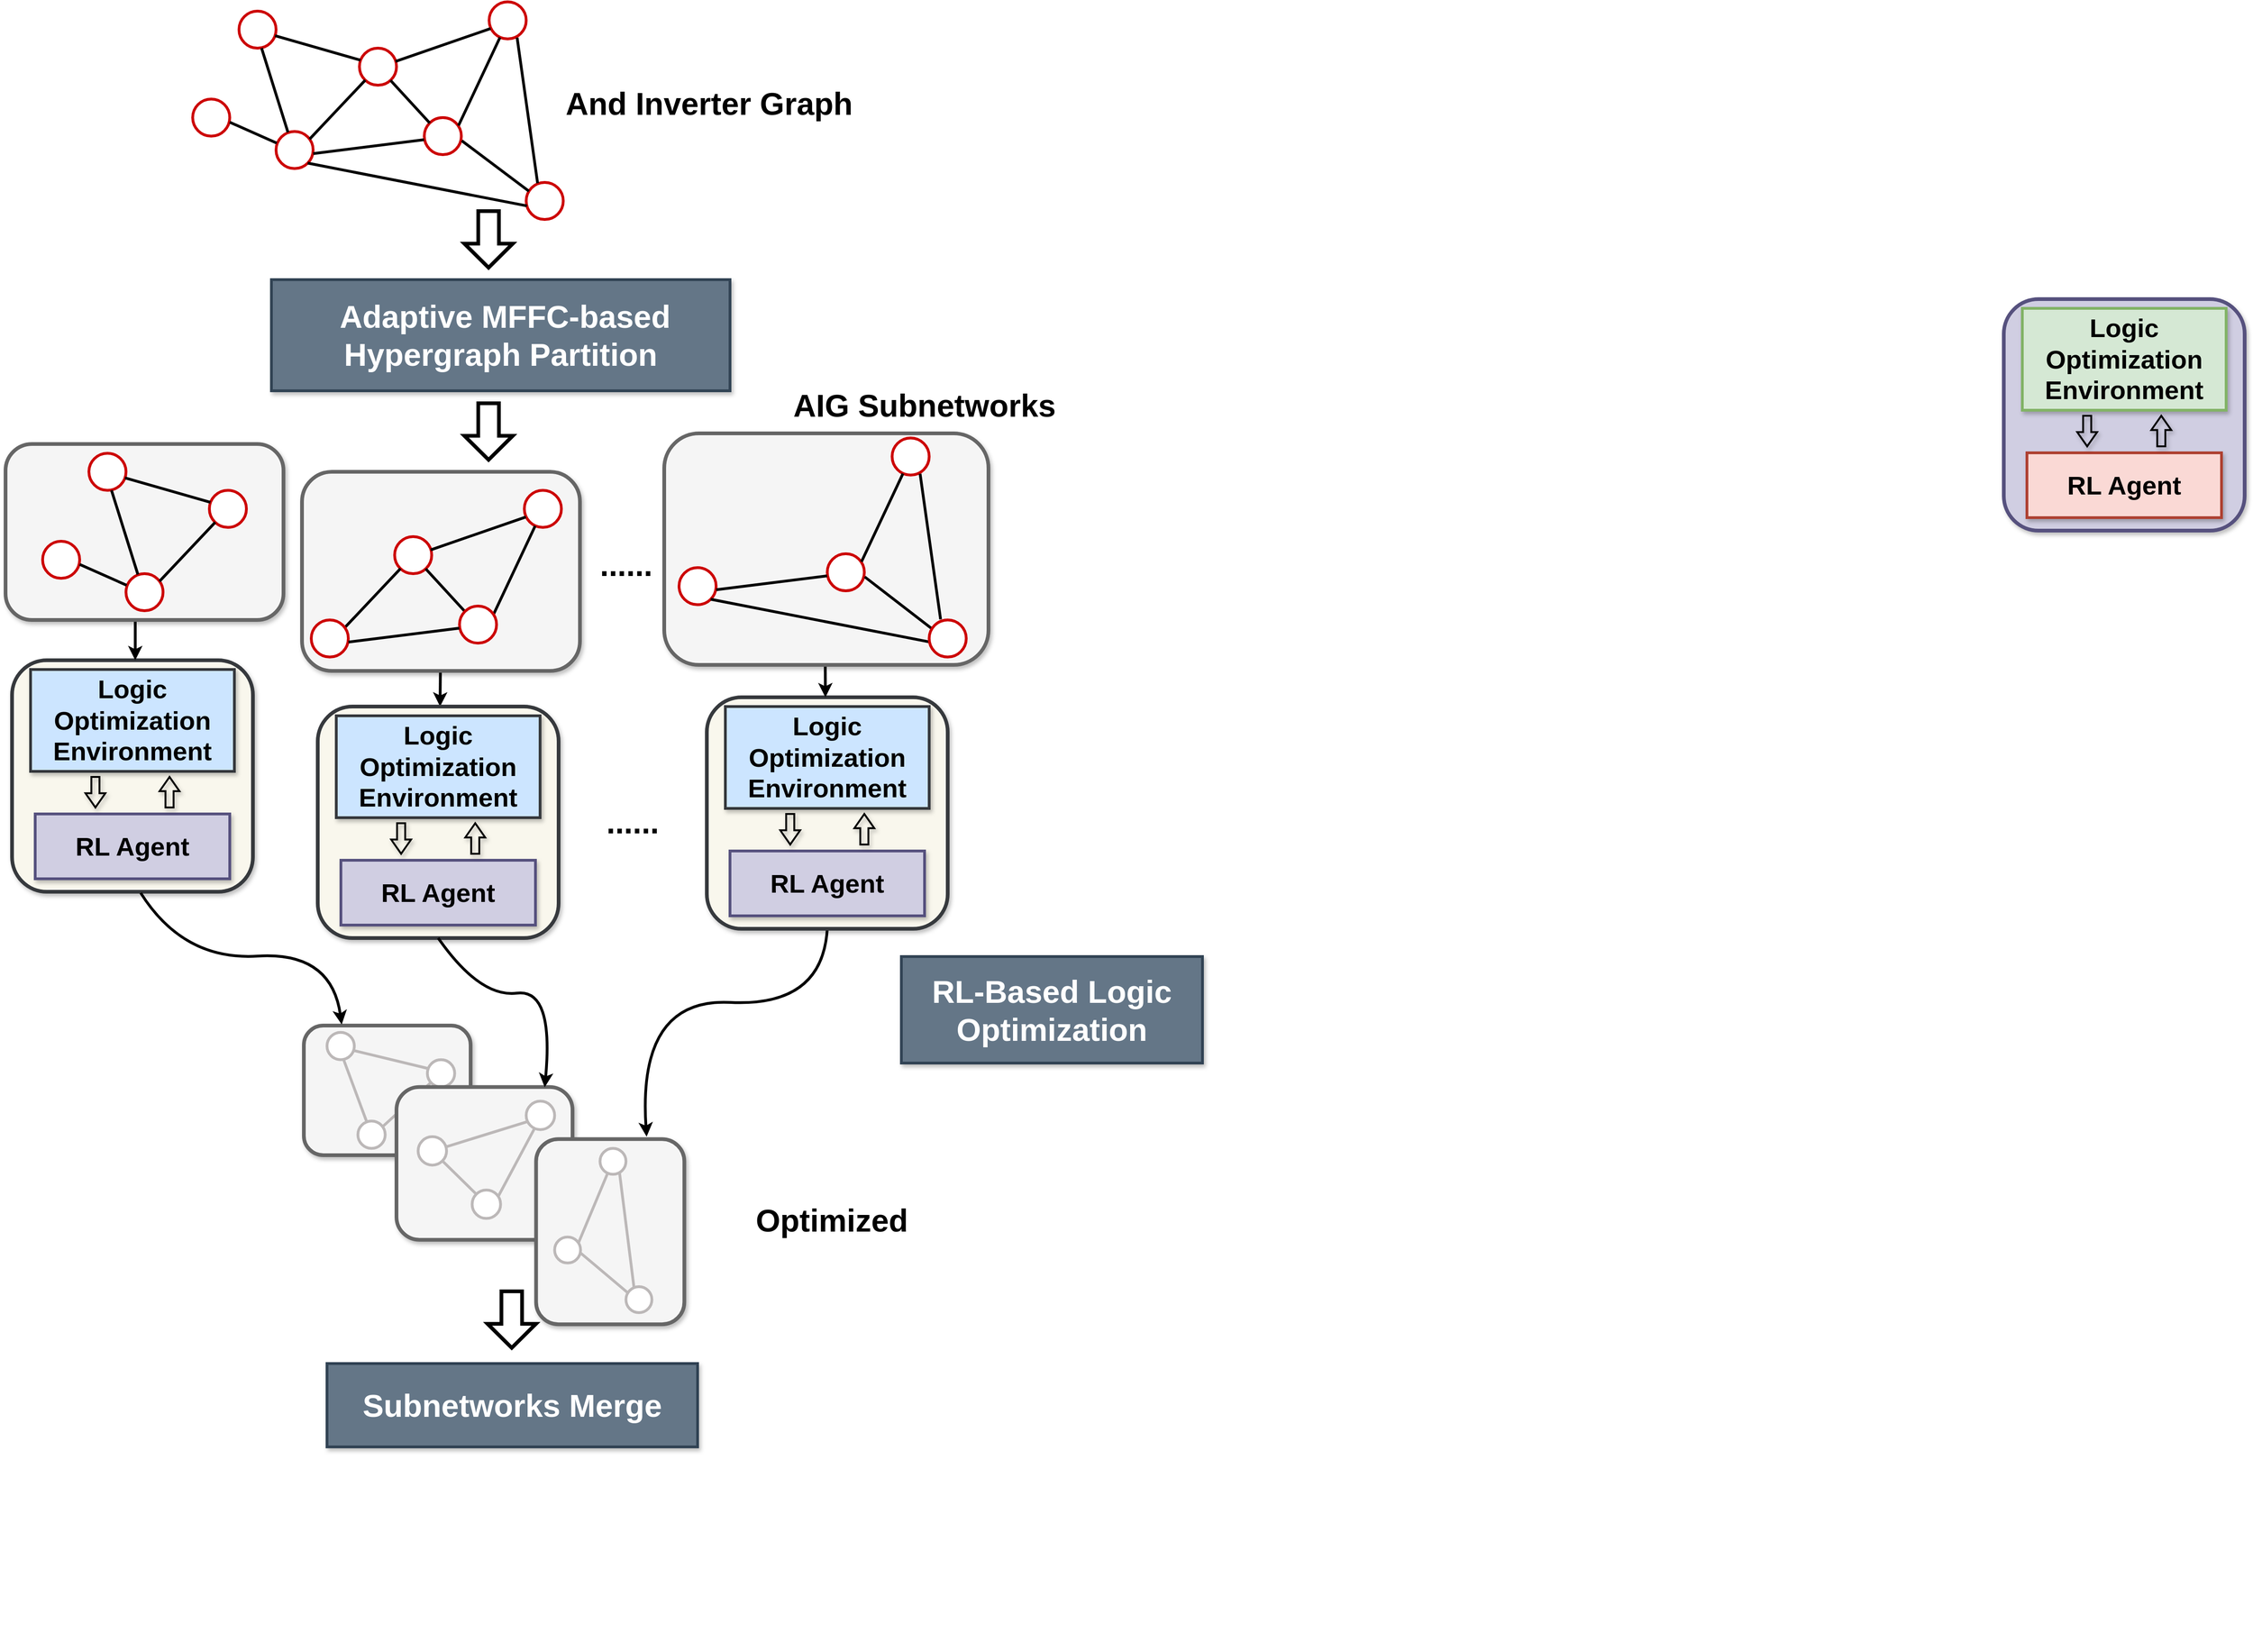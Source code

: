 <mxfile version="24.7.6">
  <diagram name="第 1 页" id="2leY5HMp6Ett028nWdfq">
    <mxGraphModel dx="4134" dy="4404" grid="1" gridSize="10" guides="1" tooltips="1" connect="1" arrows="1" fold="1" page="1" pageScale="1" pageWidth="1250" pageHeight="1350" math="0" shadow="0">
      <root>
        <mxCell id="0" />
        <mxCell id="1" parent="0" />
        <mxCell id="mWC_7gm0NGvsqLe8Leoa-17" value="" style="group;strokeWidth=4;" parent="1" vertex="1" connectable="0">
          <mxGeometry x="920" y="-1160" width="260" height="290" as="geometry" />
        </mxCell>
        <mxCell id="mWC_7gm0NGvsqLe8Leoa-6" value="" style="rounded=1;whiteSpace=wrap;html=1;strokeWidth=4;fillColor=#d0cee2;strokeColor=#56517e;shadow=1;" parent="mWC_7gm0NGvsqLe8Leoa-17" vertex="1">
          <mxGeometry y="20" width="260" height="250" as="geometry" />
        </mxCell>
        <mxCell id="mWC_7gm0NGvsqLe8Leoa-1" value="&lt;font size=&quot;1&quot; style=&quot;&quot;&gt;&lt;b style=&quot;font-size: 28px;&quot;&gt;RL Agent&lt;/b&gt;&lt;/font&gt;" style="rounded=0;whiteSpace=wrap;html=1;fillColor=#fad9d5;strokeColor=#ae4132;strokeWidth=3;shadow=1;" parent="mWC_7gm0NGvsqLe8Leoa-17" vertex="1">
          <mxGeometry x="25" y="186" width="210" height="70" as="geometry" />
        </mxCell>
        <mxCell id="mWC_7gm0NGvsqLe8Leoa-2" value="&lt;font size=&quot;1&quot; style=&quot;&quot;&gt;&lt;b style=&quot;font-size: 28px;&quot;&gt;Logic Optimization Environment&lt;/b&gt;&lt;/font&gt;" style="rounded=0;whiteSpace=wrap;html=1;fillColor=#d5e8d4;strokeColor=#82b366;strokeWidth=3;shadow=1;" parent="mWC_7gm0NGvsqLe8Leoa-17" vertex="1">
          <mxGeometry x="20" y="30" width="220" height="110" as="geometry" />
        </mxCell>
        <mxCell id="mWC_7gm0NGvsqLe8Leoa-3" value="" style="shape=flexArrow;endArrow=classic;html=1;rounded=0;strokeWidth=2;endWidth=10.728;endSize=4.445;width=7.742;shadow=1;" parent="mWC_7gm0NGvsqLe8Leoa-17" edge="1">
          <mxGeometry width="50" height="50" relative="1" as="geometry">
            <mxPoint x="90" y="145" as="sourcePoint" />
            <mxPoint x="90" y="180" as="targetPoint" />
          </mxGeometry>
        </mxCell>
        <mxCell id="mWC_7gm0NGvsqLe8Leoa-5" value="" style="shape=flexArrow;endArrow=classic;html=1;rounded=0;strokeWidth=2;endWidth=10.728;endSize=4.445;width=7.742;shadow=1;" parent="mWC_7gm0NGvsqLe8Leoa-17" edge="1">
          <mxGeometry width="50" height="50" relative="1" as="geometry">
            <mxPoint x="170" y="180" as="sourcePoint" />
            <mxPoint x="170" y="145" as="targetPoint" />
          </mxGeometry>
        </mxCell>
        <mxCell id="mWC_7gm0NGvsqLe8Leoa-44" value="" style="group" parent="1" vertex="1" connectable="0">
          <mxGeometry x="-1237" y="-1461" width="1317" height="1781" as="geometry" />
        </mxCell>
        <mxCell id="MMd7Z6TBkllvfIrQ2Aga-142" value="" style="group;strokeWidth=3;" parent="mWC_7gm0NGvsqLe8Leoa-44" vertex="1" connectable="0">
          <mxGeometry x="292" y="1105.5" width="510" height="322.63" as="geometry" />
        </mxCell>
        <mxCell id="MMd7Z6TBkllvfIrQ2Aga-143" value="" style="rounded=1;whiteSpace=wrap;html=1;fillColor=#f5f5f5;fontColor=#333333;strokeColor=#666666;strokeWidth=4;shadow=1;" parent="MMd7Z6TBkllvfIrQ2Aga-142" vertex="1">
          <mxGeometry x="30" width="180" height="140" as="geometry" />
        </mxCell>
        <mxCell id="MMd7Z6TBkllvfIrQ2Aga-144" value="" style="ellipse;whiteSpace=wrap;html=1;aspect=fixed;strokeColor=#bcb8b8;strokeWidth=3;" parent="MMd7Z6TBkllvfIrQ2Aga-142" vertex="1">
          <mxGeometry x="55" y="7.368" width="29.474" height="29.474" as="geometry" />
        </mxCell>
        <mxCell id="MMd7Z6TBkllvfIrQ2Aga-145" value="" style="ellipse;whiteSpace=wrap;html=1;aspect=fixed;strokeColor=#bcb8b8;strokeWidth=3;" parent="MMd7Z6TBkllvfIrQ2Aga-142" vertex="1">
          <mxGeometry x="88.333" y="103.158" width="29.474" height="29.474" as="geometry" />
        </mxCell>
        <mxCell id="MMd7Z6TBkllvfIrQ2Aga-146" value="" style="ellipse;whiteSpace=wrap;html=1;aspect=fixed;strokeColor=#bcb8b8;strokeWidth=3;" parent="MMd7Z6TBkllvfIrQ2Aga-142" vertex="1">
          <mxGeometry x="163.333" y="36.842" width="29.474" height="29.474" as="geometry" />
        </mxCell>
        <mxCell id="MMd7Z6TBkllvfIrQ2Aga-149" value="" style="endArrow=none;html=1;rounded=0;strokeWidth=3;exitX=0.321;exitY=0.022;exitDx=0;exitDy=0;exitPerimeter=0;entryX=0.609;entryY=1;entryDx=0;entryDy=0;entryPerimeter=0;strokeColor=#bcb8b8;" parent="MMd7Z6TBkllvfIrQ2Aga-142" source="MMd7Z6TBkllvfIrQ2Aga-145" target="MMd7Z6TBkllvfIrQ2Aga-144" edge="1">
          <mxGeometry width="50" height="50" relative="1" as="geometry">
            <mxPoint x="114.167" y="53.789" as="sourcePoint" />
            <mxPoint x="71.667" y="36.842" as="targetPoint" />
          </mxGeometry>
        </mxCell>
        <mxCell id="MMd7Z6TBkllvfIrQ2Aga-150" value="" style="endArrow=none;html=1;rounded=0;strokeWidth=3;exitX=0.027;exitY=0.324;exitDx=0;exitDy=0;exitPerimeter=0;entryX=0.974;entryY=0.663;entryDx=0;entryDy=0;entryPerimeter=0;strokeColor=#bcb8b8;" parent="MMd7Z6TBkllvfIrQ2Aga-142" source="MMd7Z6TBkllvfIrQ2Aga-146" target="MMd7Z6TBkllvfIrQ2Aga-144" edge="1">
          <mxGeometry width="50" height="50" relative="1" as="geometry">
            <mxPoint x="130.833" y="46.421" as="sourcePoint" />
            <mxPoint x="88.333" y="29.474" as="targetPoint" />
          </mxGeometry>
        </mxCell>
        <mxCell id="MMd7Z6TBkllvfIrQ2Aga-151" value="" style="endArrow=none;html=1;rounded=0;strokeWidth=3;exitX=0.906;exitY=0.204;exitDx=0;exitDy=0;exitPerimeter=0;strokeColor=#bcb8b8;" parent="MMd7Z6TBkllvfIrQ2Aga-142" source="MMd7Z6TBkllvfIrQ2Aga-145" target="MMd7Z6TBkllvfIrQ2Aga-146" edge="1">
          <mxGeometry width="50" height="50" relative="1" as="geometry">
            <mxPoint x="105.833" y="127.474" as="sourcePoint" />
            <mxPoint x="63.333" y="110.526" as="targetPoint" />
          </mxGeometry>
        </mxCell>
        <mxCell id="MMd7Z6TBkllvfIrQ2Aga-168" value="" style="rounded=1;whiteSpace=wrap;html=1;fillColor=#f5f5f5;fontColor=#333333;strokeColor=#666666;strokeWidth=4;shadow=1;" parent="MMd7Z6TBkllvfIrQ2Aga-142" vertex="1">
          <mxGeometry x="130" y="66.32" width="190" height="165" as="geometry" />
        </mxCell>
        <mxCell id="MMd7Z6TBkllvfIrQ2Aga-170" value="" style="ellipse;whiteSpace=wrap;html=1;aspect=fixed;strokeColor=#BCB8B8;strokeWidth=3;" parent="MMd7Z6TBkllvfIrQ2Aga-142" vertex="1">
          <mxGeometry x="153.333" y="120.041" width="30.698" height="30.698" as="geometry" />
        </mxCell>
        <mxCell id="MMd7Z6TBkllvfIrQ2Aga-171" value="" style="ellipse;whiteSpace=wrap;html=1;aspect=fixed;strokeColor=#BCB8B8;strokeWidth=3;" parent="MMd7Z6TBkllvfIrQ2Aga-142" vertex="1">
          <mxGeometry x="211.667" y="177.599" width="30.698" height="30.698" as="geometry" />
        </mxCell>
        <mxCell id="MMd7Z6TBkllvfIrQ2Aga-172" value="" style="ellipse;whiteSpace=wrap;html=1;aspect=fixed;strokeColor=#BCB8B8;strokeWidth=3;" parent="MMd7Z6TBkllvfIrQ2Aga-142" vertex="1">
          <mxGeometry x="270" y="81.669" width="30.698" height="30.698" as="geometry" />
        </mxCell>
        <mxCell id="MMd7Z6TBkllvfIrQ2Aga-175" value="" style="endArrow=none;html=1;rounded=0;strokeWidth=3;entryX=0;entryY=0;entryDx=0;entryDy=0;strokeColor=#BCB8B8;" parent="MMd7Z6TBkllvfIrQ2Aga-142" source="MMd7Z6TBkllvfIrQ2Aga-170" target="MMd7Z6TBkllvfIrQ2Aga-171" edge="1">
          <mxGeometry width="50" height="50" relative="1" as="geometry">
            <mxPoint x="120" y="215.204" as="sourcePoint" />
            <mxPoint x="221.667" y="208.297" as="targetPoint" />
          </mxGeometry>
        </mxCell>
        <mxCell id="MMd7Z6TBkllvfIrQ2Aga-176" value="" style="endArrow=none;html=1;rounded=0;strokeWidth=3;exitX=0.975;exitY=0.358;exitDx=0;exitDy=0;exitPerimeter=0;entryX=0.04;entryY=0.72;entryDx=0;entryDy=0;entryPerimeter=0;strokeColor=#BCB8B8;" parent="MMd7Z6TBkllvfIrQ2Aga-142" source="MMd7Z6TBkllvfIrQ2Aga-170" target="MMd7Z6TBkllvfIrQ2Aga-172" edge="1">
          <mxGeometry width="50" height="50" relative="1" as="geometry">
            <mxPoint x="116.667" y="202.925" as="sourcePoint" />
            <mxPoint x="166.667" y="154.576" as="targetPoint" />
          </mxGeometry>
        </mxCell>
        <mxCell id="MMd7Z6TBkllvfIrQ2Aga-177" value="" style="endArrow=none;html=1;rounded=0;strokeWidth=3;entryX=0.923;entryY=0.216;entryDx=0;entryDy=0;exitX=0.292;exitY=0.963;exitDx=0;exitDy=0;exitPerimeter=0;entryPerimeter=0;strokeColor=#BCB8B8;" parent="MMd7Z6TBkllvfIrQ2Aga-142" source="MMd7Z6TBkllvfIrQ2Aga-172" target="MMd7Z6TBkllvfIrQ2Aga-171" edge="1">
          <mxGeometry width="50" height="50" relative="1" as="geometry">
            <mxPoint x="189.167" y="154.576" as="sourcePoint" />
            <mxPoint x="225" y="189.878" as="targetPoint" />
          </mxGeometry>
        </mxCell>
        <mxCell id="MMd7Z6TBkllvfIrQ2Aga-220" value="" style="group" parent="MMd7Z6TBkllvfIrQ2Aga-142" vertex="1" connectable="0">
          <mxGeometry x="300.7" y="132.63" width="150" height="190" as="geometry" />
        </mxCell>
        <mxCell id="MMd7Z6TBkllvfIrQ2Aga-218" value="" style="rounded=1;whiteSpace=wrap;html=1;fillColor=#f5f5f5;fontColor=#333333;strokeColor=#666666;strokeWidth=4;shadow=1;" parent="MMd7Z6TBkllvfIrQ2Aga-220" vertex="1">
          <mxGeometry x="-20" y="-10" width="160" height="200" as="geometry" />
        </mxCell>
        <mxCell id="MMd7Z6TBkllvfIrQ2Aga-221" value="" style="ellipse;whiteSpace=wrap;html=1;aspect=fixed;strokeColor=#BCB8B8;strokeWidth=3;" parent="MMd7Z6TBkllvfIrQ2Aga-220" vertex="1">
          <mxGeometry y="95.745" width="28" height="28" as="geometry" />
        </mxCell>
        <mxCell id="MMd7Z6TBkllvfIrQ2Aga-222" value="" style="ellipse;whiteSpace=wrap;html=1;aspect=fixed;strokeColor=#BCB8B8;strokeWidth=3;" parent="MMd7Z6TBkllvfIrQ2Aga-220" vertex="1">
          <mxGeometry x="49" width="28" height="28" as="geometry" />
        </mxCell>
        <mxCell id="MMd7Z6TBkllvfIrQ2Aga-223" value="" style="ellipse;whiteSpace=wrap;html=1;aspect=fixed;strokeColor=#BCB8B8;strokeWidth=3;" parent="MMd7Z6TBkllvfIrQ2Aga-220" vertex="1">
          <mxGeometry x="77" y="149.362" width="28" height="28" as="geometry" />
        </mxCell>
        <mxCell id="MMd7Z6TBkllvfIrQ2Aga-224" value="" style="endArrow=none;html=1;rounded=0;strokeWidth=3;entryX=0.923;entryY=0.216;entryDx=0;entryDy=0;exitX=0.292;exitY=0.963;exitDx=0;exitDy=0;exitPerimeter=0;entryPerimeter=0;strokeColor=#BCB8B8;" parent="MMd7Z6TBkllvfIrQ2Aga-220" source="MMd7Z6TBkllvfIrQ2Aga-222" target="MMd7Z6TBkllvfIrQ2Aga-221" edge="1">
          <mxGeometry width="50" height="50" relative="1" as="geometry">
            <mxPoint x="-18.9" y="72.766" as="sourcePoint" />
            <mxPoint x="11.2" y="108" as="targetPoint" />
          </mxGeometry>
        </mxCell>
        <mxCell id="MMd7Z6TBkllvfIrQ2Aga-225" value="" style="endArrow=none;html=1;rounded=0;strokeWidth=3;exitX=1.012;exitY=0.625;exitDx=0;exitDy=0;exitPerimeter=0;entryX=0.073;entryY=0.237;entryDx=0;entryDy=0;entryPerimeter=0;strokeColor=#BCB8B8;" parent="MMd7Z6TBkllvfIrQ2Aga-220" source="MMd7Z6TBkllvfIrQ2Aga-221" target="MMd7Z6TBkllvfIrQ2Aga-223" edge="1">
          <mxGeometry width="50" height="50" relative="1" as="geometry">
            <mxPoint x="-18.9" y="72.766" as="sourcePoint" />
            <mxPoint x="98" y="145.532" as="targetPoint" />
          </mxGeometry>
        </mxCell>
        <mxCell id="MMd7Z6TBkllvfIrQ2Aga-226" value="" style="endArrow=none;html=1;rounded=0;strokeWidth=3;entryX=0.308;entryY=0.021;entryDx=0;entryDy=0;exitX=0.755;exitY=0.968;exitDx=0;exitDy=0;exitPerimeter=0;entryPerimeter=0;strokeColor=#BCB8B8;" parent="MMd7Z6TBkllvfIrQ2Aga-220" source="MMd7Z6TBkllvfIrQ2Aga-222" target="MMd7Z6TBkllvfIrQ2Aga-223" edge="1">
          <mxGeometry width="50" height="50" relative="1" as="geometry">
            <mxPoint x="64.4" y="37.532" as="sourcePoint" />
            <mxPoint x="32.9" y="110.298" as="targetPoint" />
          </mxGeometry>
        </mxCell>
        <mxCell id="LbmJ7f7Hz9VkS4XE6J_R-6" value="" style="group" parent="mWC_7gm0NGvsqLe8Leoa-44" vertex="1" connectable="0">
          <mxGeometry x="82" y="667.5" width="1235" height="1113.5" as="geometry" />
        </mxCell>
        <mxCell id="MMd7Z6TBkllvfIrQ2Aga-203" value="" style="curved=1;endArrow=classic;html=1;rounded=0;strokeWidth=3;exitX=0.5;exitY=1;exitDx=0;exitDy=0;" parent="LbmJ7f7Hz9VkS4XE6J_R-6" source="mWC_7gm0NGvsqLe8Leoa-38" edge="1">
          <mxGeometry width="50" height="50" relative="1" as="geometry">
            <mxPoint x="804" y="330.5" as="sourcePoint" />
            <mxPoint x="610" y="558" as="targetPoint" />
            <Array as="points">
              <mxPoint x="800" y="418" />
              <mxPoint x="600" y="408" />
            </Array>
          </mxGeometry>
        </mxCell>
        <mxCell id="mWC_7gm0NGvsqLe8Leoa-25" value="" style="group;strokeWidth=4;" parent="LbmJ7f7Hz9VkS4XE6J_R-6" vertex="1" connectable="0">
          <mxGeometry x="-75" y="23.5" width="1285" height="910" as="geometry" />
        </mxCell>
        <mxCell id="mWC_7gm0NGvsqLe8Leoa-26" value="" style="rounded=1;whiteSpace=wrap;html=1;strokeWidth=4;fillColor=#f9f7ed;strokeColor=#36393d;shadow=1;" parent="mWC_7gm0NGvsqLe8Leoa-25" vertex="1">
          <mxGeometry y="20" width="260" height="250" as="geometry" />
        </mxCell>
        <mxCell id="mWC_7gm0NGvsqLe8Leoa-27" value="&lt;font size=&quot;1&quot; style=&quot;&quot;&gt;&lt;b style=&quot;font-size: 28px;&quot;&gt;RL Agent&lt;/b&gt;&lt;/font&gt;" style="rounded=0;whiteSpace=wrap;html=1;fillColor=#d0cee2;strokeColor=#56517e;strokeWidth=3;shadow=1;" parent="mWC_7gm0NGvsqLe8Leoa-25" vertex="1">
          <mxGeometry x="25" y="186" width="210" height="70" as="geometry" />
        </mxCell>
        <mxCell id="mWC_7gm0NGvsqLe8Leoa-28" value="&lt;font size=&quot;1&quot; style=&quot;&quot;&gt;&lt;b style=&quot;font-size: 28px;&quot;&gt;Logic Optimization Environment&lt;/b&gt;&lt;/font&gt;" style="rounded=0;whiteSpace=wrap;html=1;fillColor=#cce5ff;strokeColor=#36393d;strokeWidth=3;shadow=1;" parent="mWC_7gm0NGvsqLe8Leoa-25" vertex="1">
          <mxGeometry x="20" y="30" width="220" height="110" as="geometry" />
        </mxCell>
        <mxCell id="mWC_7gm0NGvsqLe8Leoa-29" value="" style="shape=flexArrow;endArrow=classic;html=1;rounded=0;strokeWidth=2;endWidth=10.728;endSize=4.445;width=7.742;shadow=1;" parent="mWC_7gm0NGvsqLe8Leoa-25" edge="1">
          <mxGeometry width="50" height="50" relative="1" as="geometry">
            <mxPoint x="90" y="145" as="sourcePoint" />
            <mxPoint x="90" y="180" as="targetPoint" />
          </mxGeometry>
        </mxCell>
        <mxCell id="mWC_7gm0NGvsqLe8Leoa-30" value="" style="shape=flexArrow;endArrow=classic;html=1;rounded=0;strokeWidth=2;endWidth=10.728;endSize=4.445;width=7.742;shadow=1;" parent="mWC_7gm0NGvsqLe8Leoa-25" edge="1">
          <mxGeometry width="50" height="50" relative="1" as="geometry">
            <mxPoint x="170" y="180" as="sourcePoint" />
            <mxPoint x="170" y="145" as="targetPoint" />
          </mxGeometry>
        </mxCell>
        <mxCell id="oHI2UX2f5M0Zwac9s9rT-2" value="&lt;span style=&quot;font-size: 34px;&quot;&gt;&lt;b&gt;......&lt;/b&gt;&lt;/span&gt;" style="text;html=1;align=center;verticalAlign=middle;whiteSpace=wrap;rounded=0;" parent="mWC_7gm0NGvsqLe8Leoa-25" vertex="1">
          <mxGeometry x="600" y="180" width="140" height="30" as="geometry" />
        </mxCell>
        <mxCell id="LbmJ7f7Hz9VkS4XE6J_R-4" value="&lt;b style=&quot;font-size: 34px;&quot;&gt;RL-Based Logic Optimization&lt;/b&gt;" style="rounded=0;whiteSpace=wrap;html=1;fillColor=#647687;fontColor=#ffffff;strokeColor=#314354;strokeWidth=3;shadow=1;" parent="mWC_7gm0NGvsqLe8Leoa-25" vertex="1">
          <mxGeometry x="960" y="340" width="325" height="115" as="geometry" />
        </mxCell>
        <mxCell id="bdewm5ugVfOytJvNES3U-1" value="&lt;font size=&quot;1&quot; style=&quot;&quot;&gt;&lt;b style=&quot;font-size: 34px;&quot;&gt;Optimized&lt;/b&gt;&lt;/font&gt;" style="text;html=1;align=center;verticalAlign=middle;whiteSpace=wrap;rounded=0;" vertex="1" parent="mWC_7gm0NGvsqLe8Leoa-25">
          <mxGeometry x="730" y="610" width="310" height="30" as="geometry" />
        </mxCell>
        <mxCell id="MMd7Z6TBkllvfIrQ2Aga-69" value="" style="endArrow=classic;html=1;rounded=0;strokeWidth=3;" parent="LbmJ7f7Hz9VkS4XE6J_R-6" edge="1">
          <mxGeometry width="50" height="50" relative="1" as="geometry">
            <mxPoint x="58" as="sourcePoint" />
            <mxPoint x="58" y="43.5" as="targetPoint" />
          </mxGeometry>
        </mxCell>
        <mxCell id="MMd7Z6TBkllvfIrQ2Aga-70" value="" style="endArrow=classic;html=1;rounded=0;strokeWidth=3;" parent="LbmJ7f7Hz9VkS4XE6J_R-6" edge="1">
          <mxGeometry width="50" height="50" relative="1" as="geometry">
            <mxPoint x="387.41" y="55" as="sourcePoint" />
            <mxPoint x="387" y="93.5" as="targetPoint" />
          </mxGeometry>
        </mxCell>
        <mxCell id="mWC_7gm0NGvsqLe8Leoa-31" value="" style="group;strokeWidth=4;" parent="LbmJ7f7Hz9VkS4XE6J_R-6" vertex="1" connectable="0">
          <mxGeometry x="255" y="73.5" width="260" height="290" as="geometry" />
        </mxCell>
        <mxCell id="mWC_7gm0NGvsqLe8Leoa-32" value="" style="rounded=1;whiteSpace=wrap;html=1;strokeWidth=4;fillColor=#f9f7ed;strokeColor=#36393d;shadow=1;" parent="mWC_7gm0NGvsqLe8Leoa-31" vertex="1">
          <mxGeometry y="20" width="260" height="250" as="geometry" />
        </mxCell>
        <mxCell id="mWC_7gm0NGvsqLe8Leoa-33" value="&lt;font size=&quot;1&quot; style=&quot;&quot;&gt;&lt;b style=&quot;font-size: 28px;&quot;&gt;RL Agent&lt;/b&gt;&lt;/font&gt;" style="rounded=0;whiteSpace=wrap;html=1;fillColor=#d0cee2;strokeColor=#56517e;strokeWidth=3;shadow=1;" parent="mWC_7gm0NGvsqLe8Leoa-31" vertex="1">
          <mxGeometry x="25" y="186" width="210" height="70" as="geometry" />
        </mxCell>
        <mxCell id="mWC_7gm0NGvsqLe8Leoa-34" value="&lt;font size=&quot;1&quot; style=&quot;&quot;&gt;&lt;b style=&quot;font-size: 28px;&quot;&gt;Logic Optimization Environment&lt;/b&gt;&lt;/font&gt;" style="rounded=0;whiteSpace=wrap;html=1;fillColor=#cce5ff;strokeColor=#36393d;strokeWidth=3;shadow=1;" parent="mWC_7gm0NGvsqLe8Leoa-31" vertex="1">
          <mxGeometry x="20" y="30" width="220" height="110" as="geometry" />
        </mxCell>
        <mxCell id="mWC_7gm0NGvsqLe8Leoa-35" value="" style="shape=flexArrow;endArrow=classic;html=1;rounded=0;strokeWidth=2;endWidth=10.728;endSize=4.445;width=7.742;shadow=1;" parent="mWC_7gm0NGvsqLe8Leoa-31" edge="1">
          <mxGeometry width="50" height="50" relative="1" as="geometry">
            <mxPoint x="90" y="145" as="sourcePoint" />
            <mxPoint x="90" y="180" as="targetPoint" />
          </mxGeometry>
        </mxCell>
        <mxCell id="mWC_7gm0NGvsqLe8Leoa-36" value="" style="shape=flexArrow;endArrow=classic;html=1;rounded=0;strokeWidth=2;endWidth=10.728;endSize=4.445;width=7.742;shadow=1;" parent="mWC_7gm0NGvsqLe8Leoa-31" edge="1">
          <mxGeometry width="50" height="50" relative="1" as="geometry">
            <mxPoint x="170" y="180" as="sourcePoint" />
            <mxPoint x="170" y="145" as="targetPoint" />
          </mxGeometry>
        </mxCell>
        <mxCell id="mWC_7gm0NGvsqLe8Leoa-37" value="" style="group;strokeWidth=4;" parent="LbmJ7f7Hz9VkS4XE6J_R-6" vertex="1" connectable="0">
          <mxGeometry x="675" y="63.5" width="260" height="290" as="geometry" />
        </mxCell>
        <mxCell id="mWC_7gm0NGvsqLe8Leoa-38" value="" style="rounded=1;whiteSpace=wrap;html=1;strokeWidth=4;fillColor=#f9f7ed;strokeColor=#36393d;shadow=1;" parent="mWC_7gm0NGvsqLe8Leoa-37" vertex="1">
          <mxGeometry y="20" width="260" height="250" as="geometry" />
        </mxCell>
        <mxCell id="mWC_7gm0NGvsqLe8Leoa-39" value="&lt;font size=&quot;1&quot; style=&quot;&quot;&gt;&lt;b style=&quot;font-size: 28px;&quot;&gt;RL Agent&lt;/b&gt;&lt;/font&gt;" style="rounded=0;whiteSpace=wrap;html=1;fillColor=#d0cee2;strokeColor=#56517e;strokeWidth=3;shadow=1;" parent="mWC_7gm0NGvsqLe8Leoa-37" vertex="1">
          <mxGeometry x="25" y="186" width="210" height="70" as="geometry" />
        </mxCell>
        <mxCell id="mWC_7gm0NGvsqLe8Leoa-40" value="&lt;font size=&quot;1&quot; style=&quot;&quot;&gt;&lt;b style=&quot;font-size: 28px;&quot;&gt;Logic Optimization Environment&lt;/b&gt;&lt;/font&gt;" style="rounded=0;whiteSpace=wrap;html=1;fillColor=#cce5ff;strokeColor=#36393d;strokeWidth=3;shadow=1;" parent="mWC_7gm0NGvsqLe8Leoa-37" vertex="1">
          <mxGeometry x="20" y="30" width="220" height="110" as="geometry" />
        </mxCell>
        <mxCell id="mWC_7gm0NGvsqLe8Leoa-41" value="" style="shape=flexArrow;endArrow=classic;html=1;rounded=0;strokeWidth=2;endWidth=10.728;endSize=4.445;width=7.742;shadow=1;" parent="mWC_7gm0NGvsqLe8Leoa-37" edge="1">
          <mxGeometry width="50" height="50" relative="1" as="geometry">
            <mxPoint x="90" y="145" as="sourcePoint" />
            <mxPoint x="90" y="180" as="targetPoint" />
          </mxGeometry>
        </mxCell>
        <mxCell id="mWC_7gm0NGvsqLe8Leoa-42" value="" style="shape=flexArrow;endArrow=classic;html=1;rounded=0;strokeWidth=2;endWidth=10.728;endSize=4.445;width=7.742;shadow=1;" parent="mWC_7gm0NGvsqLe8Leoa-37" edge="1">
          <mxGeometry width="50" height="50" relative="1" as="geometry">
            <mxPoint x="170" y="180" as="sourcePoint" />
            <mxPoint x="170" y="145" as="targetPoint" />
          </mxGeometry>
        </mxCell>
        <mxCell id="MMd7Z6TBkllvfIrQ2Aga-71" value="" style="endArrow=classic;html=1;rounded=0;strokeWidth=3;" parent="LbmJ7f7Hz9VkS4XE6J_R-6" edge="1">
          <mxGeometry width="50" height="50" relative="1" as="geometry">
            <mxPoint x="802.82" y="48.5" as="sourcePoint" />
            <mxPoint x="803" y="83.5" as="targetPoint" />
          </mxGeometry>
        </mxCell>
        <mxCell id="LbmJ7f7Hz9VkS4XE6J_R-7" value="" style="group" parent="mWC_7gm0NGvsqLe8Leoa-44" vertex="1" connectable="0">
          <mxGeometry x="202" width="735" height="250" as="geometry" />
        </mxCell>
        <mxCell id="MMd7Z6TBkllvfIrQ2Aga-1" value="" style="ellipse;whiteSpace=wrap;html=1;aspect=fixed;strokeColor=#CC0000;strokeWidth=3;" parent="LbmJ7f7Hz9VkS4XE6J_R-7" vertex="1">
          <mxGeometry x="50" y="10" width="40" height="40" as="geometry" />
        </mxCell>
        <mxCell id="MMd7Z6TBkllvfIrQ2Aga-2" value="" style="ellipse;whiteSpace=wrap;html=1;aspect=fixed;strokeColor=#CC0000;strokeWidth=3;" parent="LbmJ7f7Hz9VkS4XE6J_R-7" vertex="1">
          <mxGeometry x="90" y="140" width="40" height="40" as="geometry" />
        </mxCell>
        <mxCell id="MMd7Z6TBkllvfIrQ2Aga-3" value="" style="ellipse;whiteSpace=wrap;html=1;aspect=fixed;strokeColor=#CC0000;strokeWidth=3;" parent="LbmJ7f7Hz9VkS4XE6J_R-7" vertex="1">
          <mxGeometry x="180" y="50" width="40" height="40" as="geometry" />
        </mxCell>
        <mxCell id="MMd7Z6TBkllvfIrQ2Aga-4" value="" style="ellipse;whiteSpace=wrap;html=1;aspect=fixed;strokeColor=#CC0000;strokeWidth=3;" parent="LbmJ7f7Hz9VkS4XE6J_R-7" vertex="1">
          <mxGeometry x="250" y="125" width="40" height="40" as="geometry" />
        </mxCell>
        <mxCell id="MMd7Z6TBkllvfIrQ2Aga-5" value="" style="ellipse;whiteSpace=wrap;html=1;aspect=fixed;strokeColor=#CC0000;strokeWidth=3;" parent="LbmJ7f7Hz9VkS4XE6J_R-7" vertex="1">
          <mxGeometry x="320" width="40" height="40" as="geometry" />
        </mxCell>
        <mxCell id="MMd7Z6TBkllvfIrQ2Aga-6" value="" style="ellipse;whiteSpace=wrap;html=1;aspect=fixed;strokeColor=#CC0000;strokeWidth=3;" parent="LbmJ7f7Hz9VkS4XE6J_R-7" vertex="1">
          <mxGeometry x="360" y="195" width="40" height="40" as="geometry" />
        </mxCell>
        <mxCell id="MMd7Z6TBkllvfIrQ2Aga-7" value="" style="ellipse;whiteSpace=wrap;html=1;aspect=fixed;strokeColor=#CC0000;strokeWidth=3;" parent="LbmJ7f7Hz9VkS4XE6J_R-7" vertex="1">
          <mxGeometry y="105" width="40" height="40" as="geometry" />
        </mxCell>
        <mxCell id="MMd7Z6TBkllvfIrQ2Aga-8" value="" style="endArrow=none;html=1;rounded=0;strokeWidth=3;exitX=0.017;exitY=0.313;exitDx=0;exitDy=0;exitPerimeter=0;" parent="LbmJ7f7Hz9VkS4XE6J_R-7" source="MMd7Z6TBkllvfIrQ2Aga-2" edge="1">
          <mxGeometry width="50" height="50" relative="1" as="geometry">
            <mxPoint x="-10" y="180" as="sourcePoint" />
            <mxPoint x="40" y="130" as="targetPoint" />
          </mxGeometry>
        </mxCell>
        <mxCell id="MMd7Z6TBkllvfIrQ2Aga-9" value="" style="endArrow=none;html=1;rounded=0;strokeWidth=3;exitX=0.321;exitY=0.022;exitDx=0;exitDy=0;exitPerimeter=0;entryX=0.609;entryY=1;entryDx=0;entryDy=0;entryPerimeter=0;" parent="LbmJ7f7Hz9VkS4XE6J_R-7" source="MMd7Z6TBkllvfIrQ2Aga-2" target="MMd7Z6TBkllvfIrQ2Aga-1" edge="1">
          <mxGeometry width="50" height="50" relative="1" as="geometry">
            <mxPoint x="121" y="73" as="sourcePoint" />
            <mxPoint x="70" y="50" as="targetPoint" />
          </mxGeometry>
        </mxCell>
        <mxCell id="MMd7Z6TBkllvfIrQ2Aga-10" value="" style="endArrow=none;html=1;rounded=0;strokeWidth=3;exitX=0.027;exitY=0.324;exitDx=0;exitDy=0;exitPerimeter=0;entryX=0.974;entryY=0.663;entryDx=0;entryDy=0;entryPerimeter=0;" parent="LbmJ7f7Hz9VkS4XE6J_R-7" source="MMd7Z6TBkllvfIrQ2Aga-3" target="MMd7Z6TBkllvfIrQ2Aga-1" edge="1">
          <mxGeometry width="50" height="50" relative="1" as="geometry">
            <mxPoint x="141" y="63" as="sourcePoint" />
            <mxPoint x="90" y="40" as="targetPoint" />
          </mxGeometry>
        </mxCell>
        <mxCell id="MMd7Z6TBkllvfIrQ2Aga-11" value="" style="endArrow=none;html=1;rounded=0;strokeWidth=3;exitX=0.906;exitY=0.204;exitDx=0;exitDy=0;exitPerimeter=0;" parent="LbmJ7f7Hz9VkS4XE6J_R-7" source="MMd7Z6TBkllvfIrQ2Aga-2" target="MMd7Z6TBkllvfIrQ2Aga-3" edge="1">
          <mxGeometry width="50" height="50" relative="1" as="geometry">
            <mxPoint x="111" y="173" as="sourcePoint" />
            <mxPoint x="60" y="150" as="targetPoint" />
          </mxGeometry>
        </mxCell>
        <mxCell id="MMd7Z6TBkllvfIrQ2Aga-12" value="" style="endArrow=none;html=1;rounded=0;strokeWidth=3;exitX=1.003;exitY=0.597;exitDx=0;exitDy=0;exitPerimeter=0;entryX=-0.006;entryY=0.597;entryDx=0;entryDy=0;entryPerimeter=0;" parent="LbmJ7f7Hz9VkS4XE6J_R-7" source="MMd7Z6TBkllvfIrQ2Aga-2" target="MMd7Z6TBkllvfIrQ2Aga-4" edge="1">
          <mxGeometry width="50" height="50" relative="1" as="geometry">
            <mxPoint x="136" y="158" as="sourcePoint" />
            <mxPoint x="196" y="95" as="targetPoint" />
          </mxGeometry>
        </mxCell>
        <mxCell id="MMd7Z6TBkllvfIrQ2Aga-13" value="" style="endArrow=none;html=1;rounded=0;strokeWidth=3;entryX=0;entryY=0;entryDx=0;entryDy=0;" parent="LbmJ7f7Hz9VkS4XE6J_R-7" source="MMd7Z6TBkllvfIrQ2Aga-3" target="MMd7Z6TBkllvfIrQ2Aga-4" edge="1">
          <mxGeometry width="50" height="50" relative="1" as="geometry">
            <mxPoint x="140" y="174" as="sourcePoint" />
            <mxPoint x="262" y="165" as="targetPoint" />
          </mxGeometry>
        </mxCell>
        <mxCell id="MMd7Z6TBkllvfIrQ2Aga-14" value="" style="endArrow=none;html=1;rounded=0;strokeWidth=3;exitX=0.975;exitY=0.358;exitDx=0;exitDy=0;exitPerimeter=0;entryX=0.04;entryY=0.72;entryDx=0;entryDy=0;entryPerimeter=0;" parent="LbmJ7f7Hz9VkS4XE6J_R-7" source="MMd7Z6TBkllvfIrQ2Aga-3" target="MMd7Z6TBkllvfIrQ2Aga-5" edge="1">
          <mxGeometry width="50" height="50" relative="1" as="geometry">
            <mxPoint x="136" y="158" as="sourcePoint" />
            <mxPoint x="196" y="95" as="targetPoint" />
          </mxGeometry>
        </mxCell>
        <mxCell id="MMd7Z6TBkllvfIrQ2Aga-15" value="" style="endArrow=none;html=1;rounded=0;strokeWidth=3;entryX=0.923;entryY=0.216;entryDx=0;entryDy=0;exitX=0.292;exitY=0.963;exitDx=0;exitDy=0;exitPerimeter=0;entryPerimeter=0;" parent="LbmJ7f7Hz9VkS4XE6J_R-7" source="MMd7Z6TBkllvfIrQ2Aga-5" target="MMd7Z6TBkllvfIrQ2Aga-4" edge="1">
          <mxGeometry width="50" height="50" relative="1" as="geometry">
            <mxPoint x="223" y="95" as="sourcePoint" />
            <mxPoint x="266" y="141" as="targetPoint" />
          </mxGeometry>
        </mxCell>
        <mxCell id="MMd7Z6TBkllvfIrQ2Aga-16" value="" style="endArrow=none;html=1;rounded=0;strokeWidth=3;exitX=1.012;exitY=0.625;exitDx=0;exitDy=0;exitPerimeter=0;entryX=0.073;entryY=0.237;entryDx=0;entryDy=0;entryPerimeter=0;" parent="LbmJ7f7Hz9VkS4XE6J_R-7" source="MMd7Z6TBkllvfIrQ2Aga-4" target="MMd7Z6TBkllvfIrQ2Aga-6" edge="1">
          <mxGeometry width="50" height="50" relative="1" as="geometry">
            <mxPoint x="223" y="95" as="sourcePoint" />
            <mxPoint x="390" y="190" as="targetPoint" />
          </mxGeometry>
        </mxCell>
        <mxCell id="MMd7Z6TBkllvfIrQ2Aga-17" value="" style="endArrow=none;html=1;rounded=0;strokeWidth=3;entryX=0.308;entryY=0.021;entryDx=0;entryDy=0;exitX=0.755;exitY=0.968;exitDx=0;exitDy=0;exitPerimeter=0;entryPerimeter=0;" parent="LbmJ7f7Hz9VkS4XE6J_R-7" source="MMd7Z6TBkllvfIrQ2Aga-5" target="MMd7Z6TBkllvfIrQ2Aga-6" edge="1">
          <mxGeometry width="50" height="50" relative="1" as="geometry">
            <mxPoint x="342" y="49" as="sourcePoint" />
            <mxPoint x="297" y="144" as="targetPoint" />
          </mxGeometry>
        </mxCell>
        <mxCell id="MMd7Z6TBkllvfIrQ2Aga-35" value="" style="endArrow=none;html=1;rounded=0;strokeWidth=3;exitX=1;exitY=1;exitDx=0;exitDy=0;entryX=0.018;entryY=0.633;entryDx=0;entryDy=0;entryPerimeter=0;" parent="LbmJ7f7Hz9VkS4XE6J_R-7" source="MMd7Z6TBkllvfIrQ2Aga-2" target="MMd7Z6TBkllvfIrQ2Aga-6" edge="1">
          <mxGeometry width="50" height="50" relative="1" as="geometry">
            <mxPoint x="140" y="174" as="sourcePoint" />
            <mxPoint x="410" y="200" as="targetPoint" />
          </mxGeometry>
        </mxCell>
        <mxCell id="MMd7Z6TBkllvfIrQ2Aga-66" value="&lt;font size=&quot;1&quot; style=&quot;&quot;&gt;&lt;b style=&quot;font-size: 34px;&quot;&gt;And Inverter Graph&lt;/b&gt;&lt;/font&gt;" style="text;html=1;align=center;verticalAlign=middle;whiteSpace=wrap;rounded=0;" parent="LbmJ7f7Hz9VkS4XE6J_R-7" vertex="1">
          <mxGeometry x="380" y="95" width="355" height="30" as="geometry" />
        </mxCell>
        <mxCell id="LbmJ7f7Hz9VkS4XE6J_R-9" value="" style="group" parent="mWC_7gm0NGvsqLe8Leoa-44" vertex="1" connectable="0">
          <mxGeometry x="227" y="300" width="615" height="120" as="geometry" />
        </mxCell>
        <mxCell id="LbmJ7f7Hz9VkS4XE6J_R-2" value="&lt;b style=&quot;color: rgb(0, 0, 0);&quot;&gt;&lt;font style=&quot;font-size: 34px;&quot; color=&quot;#ffffff&quot;&gt;&amp;nbsp;Adaptive MFFC-based Hypergraph Partition&lt;/font&gt;&lt;/b&gt;" style="rounded=0;whiteSpace=wrap;html=1;fillColor=#647687;fontColor=#ffffff;strokeColor=#314354;strokeWidth=3;shadow=1;" parent="LbmJ7f7Hz9VkS4XE6J_R-9" vertex="1">
          <mxGeometry x="60" width="495" height="120" as="geometry" />
        </mxCell>
        <mxCell id="LbmJ7f7Hz9VkS4XE6J_R-10" value="" style="shape=flexArrow;endArrow=classic;html=1;rounded=0;strokeWidth=4;endWidth=25.993;endSize=7.303;width=19.31;" parent="mWC_7gm0NGvsqLe8Leoa-44" edge="1">
          <mxGeometry width="50" height="50" relative="1" as="geometry">
            <mxPoint x="521.41" y="224" as="sourcePoint" />
            <mxPoint x="521.41" y="289" as="targetPoint" />
          </mxGeometry>
        </mxCell>
        <mxCell id="LbmJ7f7Hz9VkS4XE6J_R-12" value="&lt;b style=&quot;&quot;&gt;&lt;font style=&quot;font-size: 34px;&quot;&gt;Subnetworks Merge&lt;/font&gt;&lt;/b&gt;" style="rounded=0;whiteSpace=wrap;html=1;fillColor=#647687;fontColor=#ffffff;strokeColor=#314354;strokeWidth=3;shadow=1;" parent="mWC_7gm0NGvsqLe8Leoa-44" vertex="1">
          <mxGeometry x="347" y="1470.5" width="400" height="90" as="geometry" />
        </mxCell>
        <mxCell id="LbmJ7f7Hz9VkS4XE6J_R-13" value="" style="shape=flexArrow;endArrow=classic;html=1;rounded=0;strokeWidth=4;endWidth=25.993;endSize=7.303;width=19.31;" parent="mWC_7gm0NGvsqLe8Leoa-44" edge="1">
          <mxGeometry width="50" height="50" relative="1" as="geometry">
            <mxPoint x="546.41" y="1390.5" as="sourcePoint" />
            <mxPoint x="546.41" y="1455.5" as="targetPoint" />
          </mxGeometry>
        </mxCell>
        <mxCell id="MMd7Z6TBkllvfIrQ2Aga-202" value="" style="curved=1;endArrow=classic;html=1;rounded=0;strokeWidth=3;entryX=0.842;entryY=0.002;entryDx=0;entryDy=0;entryPerimeter=0;exitX=0.5;exitY=1;exitDx=0;exitDy=0;" parent="mWC_7gm0NGvsqLe8Leoa-44" source="mWC_7gm0NGvsqLe8Leoa-32" target="MMd7Z6TBkllvfIrQ2Aga-168" edge="1">
          <mxGeometry width="50" height="50" relative="1" as="geometry">
            <mxPoint x="466.76" y="1005.6" as="sourcePoint" />
            <mxPoint x="679" y="1151" as="targetPoint" />
            <Array as="points">
              <mxPoint x="512" y="1075.5" />
              <mxPoint x="592" y="1065.5" />
            </Array>
          </mxGeometry>
        </mxCell>
        <mxCell id="MMd7Z6TBkllvfIrQ2Aga-56" value="" style="rounded=1;whiteSpace=wrap;html=1;fillColor=#f5f5f5;fontColor=#333333;strokeColor=#666666;strokeWidth=4;shadow=1;" parent="mWC_7gm0NGvsqLe8Leoa-44" vertex="1">
          <mxGeometry x="711" y="466" width="350" height="250" as="geometry" />
        </mxCell>
        <mxCell id="MMd7Z6TBkllvfIrQ2Aga-55" value="" style="rounded=1;whiteSpace=wrap;html=1;fillColor=#f5f5f5;fontColor=#333333;strokeColor=#666666;strokeWidth=4;shadow=1;" parent="mWC_7gm0NGvsqLe8Leoa-44" vertex="1">
          <mxGeometry x="320" y="507.5" width="300" height="215" as="geometry" />
        </mxCell>
        <mxCell id="MMd7Z6TBkllvfIrQ2Aga-37" value="" style="ellipse;whiteSpace=wrap;html=1;aspect=fixed;strokeColor=#CC0000;strokeWidth=3;" parent="mWC_7gm0NGvsqLe8Leoa-44" vertex="1">
          <mxGeometry x="420" y="577.5" width="40" height="40" as="geometry" />
        </mxCell>
        <mxCell id="MMd7Z6TBkllvfIrQ2Aga-39" value="" style="ellipse;whiteSpace=wrap;html=1;aspect=fixed;strokeColor=#CC0000;strokeWidth=3;" parent="mWC_7gm0NGvsqLe8Leoa-44" vertex="1">
          <mxGeometry x="560" y="527.5" width="40" height="40" as="geometry" />
        </mxCell>
        <mxCell id="MMd7Z6TBkllvfIrQ2Aga-40" value="" style="endArrow=none;html=1;rounded=0;strokeWidth=3;exitX=0.906;exitY=0.204;exitDx=0;exitDy=0;exitPerimeter=0;" parent="mWC_7gm0NGvsqLe8Leoa-44" source="MMd7Z6TBkllvfIrQ2Aga-36" target="MMd7Z6TBkllvfIrQ2Aga-37" edge="1">
          <mxGeometry width="50" height="50" relative="1" as="geometry">
            <mxPoint x="351" y="700.5" as="sourcePoint" />
            <mxPoint x="300" y="677.5" as="targetPoint" />
          </mxGeometry>
        </mxCell>
        <mxCell id="MMd7Z6TBkllvfIrQ2Aga-42" value="" style="endArrow=none;html=1;rounded=0;strokeWidth=3;entryX=0;entryY=0;entryDx=0;entryDy=0;" parent="mWC_7gm0NGvsqLe8Leoa-44" source="MMd7Z6TBkllvfIrQ2Aga-37" target="MMd7Z6TBkllvfIrQ2Aga-38" edge="1">
          <mxGeometry width="50" height="50" relative="1" as="geometry">
            <mxPoint x="380" y="701.5" as="sourcePoint" />
            <mxPoint x="502" y="692.5" as="targetPoint" />
          </mxGeometry>
        </mxCell>
        <mxCell id="MMd7Z6TBkllvfIrQ2Aga-43" value="" style="endArrow=none;html=1;rounded=0;strokeWidth=3;exitX=0.975;exitY=0.358;exitDx=0;exitDy=0;exitPerimeter=0;entryX=0.04;entryY=0.72;entryDx=0;entryDy=0;entryPerimeter=0;" parent="mWC_7gm0NGvsqLe8Leoa-44" source="MMd7Z6TBkllvfIrQ2Aga-37" target="MMd7Z6TBkllvfIrQ2Aga-39" edge="1">
          <mxGeometry width="50" height="50" relative="1" as="geometry">
            <mxPoint x="376" y="685.5" as="sourcePoint" />
            <mxPoint x="436" y="622.5" as="targetPoint" />
          </mxGeometry>
        </mxCell>
        <mxCell id="MMd7Z6TBkllvfIrQ2Aga-44" value="" style="endArrow=none;html=1;rounded=0;strokeWidth=3;entryX=0.923;entryY=0.216;entryDx=0;entryDy=0;exitX=0.292;exitY=0.963;exitDx=0;exitDy=0;exitPerimeter=0;entryPerimeter=0;" parent="mWC_7gm0NGvsqLe8Leoa-44" source="MMd7Z6TBkllvfIrQ2Aga-39" target="MMd7Z6TBkllvfIrQ2Aga-38" edge="1">
          <mxGeometry width="50" height="50" relative="1" as="geometry">
            <mxPoint x="463" y="622.5" as="sourcePoint" />
            <mxPoint x="506" y="668.5" as="targetPoint" />
          </mxGeometry>
        </mxCell>
        <mxCell id="MMd7Z6TBkllvfIrQ2Aga-57" value="" style="ellipse;whiteSpace=wrap;html=1;aspect=fixed;strokeColor=#CC0000;strokeWidth=3;" parent="mWC_7gm0NGvsqLe8Leoa-44" vertex="1">
          <mxGeometry x="727" y="611" width="40" height="40" as="geometry" />
        </mxCell>
        <mxCell id="MMd7Z6TBkllvfIrQ2Aga-58" value="" style="ellipse;whiteSpace=wrap;html=1;aspect=fixed;strokeColor=#CC0000;strokeWidth=3;" parent="mWC_7gm0NGvsqLe8Leoa-44" vertex="1">
          <mxGeometry x="887" y="596" width="40" height="40" as="geometry" />
        </mxCell>
        <mxCell id="MMd7Z6TBkllvfIrQ2Aga-59" value="" style="ellipse;whiteSpace=wrap;html=1;aspect=fixed;strokeColor=#CC0000;strokeWidth=3;" parent="mWC_7gm0NGvsqLe8Leoa-44" vertex="1">
          <mxGeometry x="957" y="471" width="40" height="40" as="geometry" />
        </mxCell>
        <mxCell id="MMd7Z6TBkllvfIrQ2Aga-61" value="" style="endArrow=none;html=1;rounded=0;strokeWidth=3;exitX=1.003;exitY=0.597;exitDx=0;exitDy=0;exitPerimeter=0;entryX=-0.006;entryY=0.597;entryDx=0;entryDy=0;entryPerimeter=0;" parent="mWC_7gm0NGvsqLe8Leoa-44" source="MMd7Z6TBkllvfIrQ2Aga-57" target="MMd7Z6TBkllvfIrQ2Aga-58" edge="1">
          <mxGeometry width="50" height="50" relative="1" as="geometry">
            <mxPoint x="773" y="629" as="sourcePoint" />
            <mxPoint x="833" y="566" as="targetPoint" />
          </mxGeometry>
        </mxCell>
        <mxCell id="MMd7Z6TBkllvfIrQ2Aga-62" value="" style="endArrow=none;html=1;rounded=0;strokeWidth=3;entryX=0.923;entryY=0.216;entryDx=0;entryDy=0;exitX=0.292;exitY=0.963;exitDx=0;exitDy=0;exitPerimeter=0;entryPerimeter=0;" parent="mWC_7gm0NGvsqLe8Leoa-44" source="MMd7Z6TBkllvfIrQ2Aga-59" target="MMd7Z6TBkllvfIrQ2Aga-58" edge="1">
          <mxGeometry width="50" height="50" relative="1" as="geometry">
            <mxPoint x="860" y="566" as="sourcePoint" />
            <mxPoint x="903" y="612" as="targetPoint" />
          </mxGeometry>
        </mxCell>
        <mxCell id="MMd7Z6TBkllvfIrQ2Aga-63" value="" style="endArrow=none;html=1;rounded=0;strokeWidth=3;exitX=1.012;exitY=0.625;exitDx=0;exitDy=0;exitPerimeter=0;entryX=0.073;entryY=0.237;entryDx=0;entryDy=0;entryPerimeter=0;" parent="mWC_7gm0NGvsqLe8Leoa-44" source="MMd7Z6TBkllvfIrQ2Aga-58" target="MMd7Z6TBkllvfIrQ2Aga-60" edge="1">
          <mxGeometry width="50" height="50" relative="1" as="geometry">
            <mxPoint x="927" y="566" as="sourcePoint" />
            <mxPoint x="1094" y="661" as="targetPoint" />
          </mxGeometry>
        </mxCell>
        <mxCell id="MMd7Z6TBkllvfIrQ2Aga-64" value="" style="endArrow=none;html=1;rounded=0;strokeWidth=3;entryX=0.308;entryY=0.021;entryDx=0;entryDy=0;exitX=0.755;exitY=0.968;exitDx=0;exitDy=0;exitPerimeter=0;entryPerimeter=0;" parent="mWC_7gm0NGvsqLe8Leoa-44" source="MMd7Z6TBkllvfIrQ2Aga-59" edge="1">
          <mxGeometry width="50" height="50" relative="1" as="geometry">
            <mxPoint x="979" y="520" as="sourcePoint" />
            <mxPoint x="1009.32" y="666.84" as="targetPoint" />
          </mxGeometry>
        </mxCell>
        <mxCell id="MMd7Z6TBkllvfIrQ2Aga-65" value="" style="endArrow=none;html=1;rounded=0;strokeWidth=3;exitX=1;exitY=1;exitDx=0;exitDy=0;entryX=0.018;entryY=0.633;entryDx=0;entryDy=0;entryPerimeter=0;" parent="mWC_7gm0NGvsqLe8Leoa-44" source="MMd7Z6TBkllvfIrQ2Aga-57" edge="1">
          <mxGeometry width="50" height="50" relative="1" as="geometry">
            <mxPoint x="777" y="645" as="sourcePoint" />
            <mxPoint x="997.72" y="691.32" as="targetPoint" />
          </mxGeometry>
        </mxCell>
        <mxCell id="MMd7Z6TBkllvfIrQ2Aga-67" value="" style="shape=flexArrow;endArrow=classic;html=1;rounded=0;strokeWidth=4;endWidth=25.993;endSize=7.303;width=19.31;" parent="mWC_7gm0NGvsqLe8Leoa-44" edge="1">
          <mxGeometry width="50" height="50" relative="1" as="geometry">
            <mxPoint x="521.41" y="431.5" as="sourcePoint" />
            <mxPoint x="521.41" y="496.5" as="targetPoint" />
          </mxGeometry>
        </mxCell>
        <mxCell id="oHI2UX2f5M0Zwac9s9rT-1" value="&lt;span style=&quot;font-size: 34px;&quot;&gt;&lt;b&gt;......&lt;/b&gt;&lt;/span&gt;" style="text;html=1;align=center;verticalAlign=middle;whiteSpace=wrap;rounded=0;" parent="mWC_7gm0NGvsqLe8Leoa-44" vertex="1">
          <mxGeometry x="600" y="592.5" width="140" height="30" as="geometry" />
        </mxCell>
        <mxCell id="MMd7Z6TBkllvfIrQ2Aga-75" value="&lt;font size=&quot;1&quot; style=&quot;&quot;&gt;&lt;b style=&quot;font-size: 34px;&quot;&gt;AIG Subnetworks&lt;/b&gt;&lt;/font&gt;" style="text;html=1;align=center;verticalAlign=middle;whiteSpace=wrap;rounded=0;" parent="mWC_7gm0NGvsqLe8Leoa-44" vertex="1">
          <mxGeometry x="837" y="421" width="310" height="30" as="geometry" />
        </mxCell>
        <mxCell id="MMd7Z6TBkllvfIrQ2Aga-54" value="" style="rounded=1;whiteSpace=wrap;html=1;fillColor=#f5f5f5;fontColor=#333333;strokeColor=#666666;strokeWidth=4;shadow=1;" parent="mWC_7gm0NGvsqLe8Leoa-44" vertex="1">
          <mxGeometry y="477.5" width="300" height="190" as="geometry" />
        </mxCell>
        <mxCell id="MMd7Z6TBkllvfIrQ2Aga-18" value="" style="ellipse;whiteSpace=wrap;html=1;aspect=fixed;strokeColor=#CC0000;strokeWidth=3;" parent="mWC_7gm0NGvsqLe8Leoa-44" vertex="1">
          <mxGeometry x="90" y="487.5" width="40" height="40" as="geometry" />
        </mxCell>
        <mxCell id="MMd7Z6TBkllvfIrQ2Aga-19" value="" style="ellipse;whiteSpace=wrap;html=1;aspect=fixed;strokeColor=#CC0000;strokeWidth=3;" parent="mWC_7gm0NGvsqLe8Leoa-44" vertex="1">
          <mxGeometry x="130" y="617.5" width="40" height="40" as="geometry" />
        </mxCell>
        <mxCell id="MMd7Z6TBkllvfIrQ2Aga-20" value="" style="ellipse;whiteSpace=wrap;html=1;aspect=fixed;strokeColor=#CC0000;strokeWidth=3;" parent="mWC_7gm0NGvsqLe8Leoa-44" vertex="1">
          <mxGeometry x="220" y="527.5" width="40" height="40" as="geometry" />
        </mxCell>
        <mxCell id="MMd7Z6TBkllvfIrQ2Aga-21" value="" style="ellipse;whiteSpace=wrap;html=1;aspect=fixed;strokeColor=#CC0000;strokeWidth=3;" parent="mWC_7gm0NGvsqLe8Leoa-44" vertex="1">
          <mxGeometry x="40" y="582.5" width="40" height="40" as="geometry" />
        </mxCell>
        <mxCell id="MMd7Z6TBkllvfIrQ2Aga-22" value="" style="endArrow=none;html=1;rounded=0;strokeWidth=3;exitX=0.017;exitY=0.313;exitDx=0;exitDy=0;exitPerimeter=0;" parent="mWC_7gm0NGvsqLe8Leoa-44" source="MMd7Z6TBkllvfIrQ2Aga-19" edge="1">
          <mxGeometry width="50" height="50" relative="1" as="geometry">
            <mxPoint x="30" y="657.5" as="sourcePoint" />
            <mxPoint x="80" y="607.5" as="targetPoint" />
          </mxGeometry>
        </mxCell>
        <mxCell id="MMd7Z6TBkllvfIrQ2Aga-23" value="" style="endArrow=none;html=1;rounded=0;strokeWidth=3;exitX=0.321;exitY=0.022;exitDx=0;exitDy=0;exitPerimeter=0;entryX=0.609;entryY=1;entryDx=0;entryDy=0;entryPerimeter=0;" parent="mWC_7gm0NGvsqLe8Leoa-44" source="MMd7Z6TBkllvfIrQ2Aga-19" target="MMd7Z6TBkllvfIrQ2Aga-18" edge="1">
          <mxGeometry width="50" height="50" relative="1" as="geometry">
            <mxPoint x="161" y="550.5" as="sourcePoint" />
            <mxPoint x="110" y="527.5" as="targetPoint" />
          </mxGeometry>
        </mxCell>
        <mxCell id="MMd7Z6TBkllvfIrQ2Aga-24" value="" style="endArrow=none;html=1;rounded=0;strokeWidth=3;exitX=0.027;exitY=0.324;exitDx=0;exitDy=0;exitPerimeter=0;entryX=0.974;entryY=0.663;entryDx=0;entryDy=0;entryPerimeter=0;" parent="mWC_7gm0NGvsqLe8Leoa-44" source="MMd7Z6TBkllvfIrQ2Aga-20" target="MMd7Z6TBkllvfIrQ2Aga-18" edge="1">
          <mxGeometry width="50" height="50" relative="1" as="geometry">
            <mxPoint x="181" y="540.5" as="sourcePoint" />
            <mxPoint x="130" y="517.5" as="targetPoint" />
          </mxGeometry>
        </mxCell>
        <mxCell id="MMd7Z6TBkllvfIrQ2Aga-25" value="" style="endArrow=none;html=1;rounded=0;strokeWidth=3;exitX=0.906;exitY=0.204;exitDx=0;exitDy=0;exitPerimeter=0;" parent="mWC_7gm0NGvsqLe8Leoa-44" source="MMd7Z6TBkllvfIrQ2Aga-19" target="MMd7Z6TBkllvfIrQ2Aga-20" edge="1">
          <mxGeometry width="50" height="50" relative="1" as="geometry">
            <mxPoint x="151" y="650.5" as="sourcePoint" />
            <mxPoint x="100" y="627.5" as="targetPoint" />
          </mxGeometry>
        </mxCell>
        <mxCell id="MMd7Z6TBkllvfIrQ2Aga-200" value="" style="curved=1;endArrow=classic;html=1;rounded=0;strokeWidth=3;entryX=0.227;entryY=-0.008;entryDx=0;entryDy=0;entryPerimeter=0;exitX=0.534;exitY=1.005;exitDx=0;exitDy=0;exitPerimeter=0;" parent="mWC_7gm0NGvsqLe8Leoa-44" source="mWC_7gm0NGvsqLe8Leoa-26" target="MMd7Z6TBkllvfIrQ2Aga-143" edge="1">
          <mxGeometry width="50" height="50" relative="1" as="geometry">
            <mxPoint x="159.8" y="951.89" as="sourcePoint" />
            <mxPoint x="342" y="805.5" as="targetPoint" />
            <Array as="points">
              <mxPoint x="192" y="1035.5" />
              <mxPoint x="352" y="1025.5" />
            </Array>
          </mxGeometry>
        </mxCell>
        <mxCell id="MMd7Z6TBkllvfIrQ2Aga-36" value="" style="ellipse;whiteSpace=wrap;html=1;aspect=fixed;strokeColor=#CC0000;strokeWidth=3;" parent="mWC_7gm0NGvsqLe8Leoa-44" vertex="1">
          <mxGeometry x="330" y="667.5" width="40" height="40" as="geometry" />
        </mxCell>
        <mxCell id="MMd7Z6TBkllvfIrQ2Aga-38" value="" style="ellipse;whiteSpace=wrap;html=1;aspect=fixed;strokeColor=#CC0000;strokeWidth=3;" parent="mWC_7gm0NGvsqLe8Leoa-44" vertex="1">
          <mxGeometry x="490" y="652.5" width="40" height="40" as="geometry" />
        </mxCell>
        <mxCell id="MMd7Z6TBkllvfIrQ2Aga-41" value="" style="endArrow=none;html=1;rounded=0;strokeWidth=3;exitX=1.003;exitY=0.597;exitDx=0;exitDy=0;exitPerimeter=0;entryX=-0.006;entryY=0.597;entryDx=0;entryDy=0;entryPerimeter=0;" parent="mWC_7gm0NGvsqLe8Leoa-44" source="MMd7Z6TBkllvfIrQ2Aga-36" target="MMd7Z6TBkllvfIrQ2Aga-38" edge="1">
          <mxGeometry width="50" height="50" relative="1" as="geometry">
            <mxPoint x="376" y="685.5" as="sourcePoint" />
            <mxPoint x="436" y="622.5" as="targetPoint" />
          </mxGeometry>
        </mxCell>
        <mxCell id="MMd7Z6TBkllvfIrQ2Aga-60" value="" style="ellipse;whiteSpace=wrap;html=1;aspect=fixed;strokeColor=#CC0000;strokeWidth=3;" parent="mWC_7gm0NGvsqLe8Leoa-44" vertex="1">
          <mxGeometry x="997" y="667.5" width="40" height="40" as="geometry" />
        </mxCell>
      </root>
    </mxGraphModel>
  </diagram>
</mxfile>
